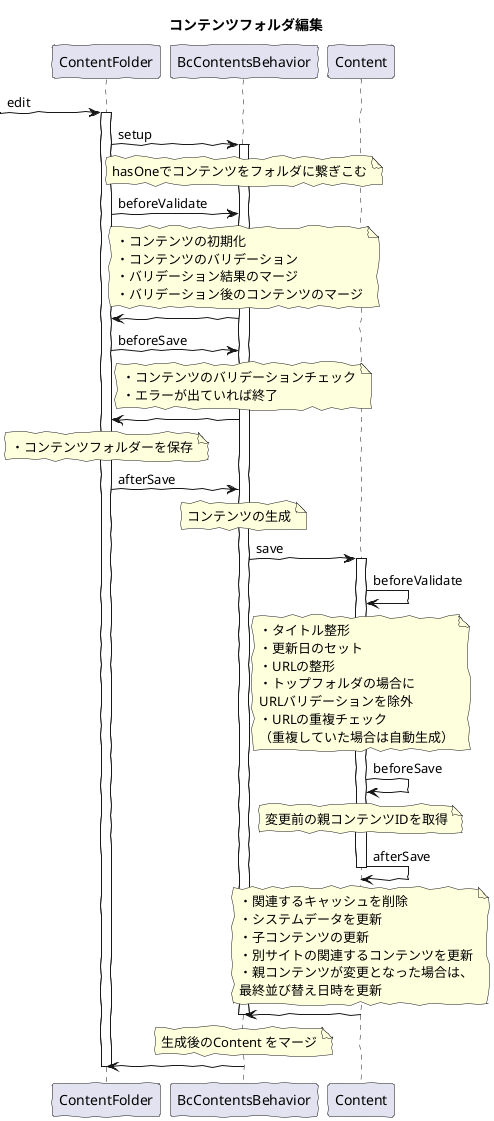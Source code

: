 @startuml
skinparam handwritten true
skinparam backgroundColor white

title コンテンツフォルダ編集

participant "ContentFolder" as Folder
participant "BcContentsBehavior" as Behavior
participant "Content" as Content

[-> Folder : edit

activate Folder

Folder -> Behavior : setup

activate Behavior

note over Behavior
hasOneでコンテンツをフォルダに繋ぎこむ
endnote

Folder -> Behavior : beforeValidate																											
note over Behavior
・コンテンツの初期化
・コンテンツのバリデーション
・バリデーション結果のマージ
・バリデーション後のコンテンツのマージ
endnote

Folder <- Behavior

Folder -> Behavior : beforeSave

note over Behavior
・コンテンツのバリデーションチェック
・エラーが出ていれば終了
endnote

Folder <- Behavior

note over Folder
・コンテンツフォルダーを保存
endnote

Folder -> Behavior : afterSave
note over Behavior
コンテンツの生成
endnote

Behavior -> Content : save

activate Content

Content -> Content: beforeValidate
note over Content
・タイトル整形
・更新日のセット
・URLの整形
・トップフォルダの場合に
URLバリデーションを除外
・URLの重複チェック
（重複していた場合は自動生成）
endnote

Content -> Content: beforeSave
note over Content
変更前の親コンテンツIDを取得
endnote

Content -> Content: afterSave
note over Content
・関連するキャッシュを削除
・システムデータを更新
・子コンテンツの更新
・別サイトの関連するコンテンツを更新
・親コンテンツが変更となった場合は、
最終並び替え日時を更新
endnote

deactivate Content


Content -> Behavior
note over Behavior
生成後のContent をマージ
endnote

deactivate Behavior

Behavior -> Folder
deactivate Folder

@enduml
